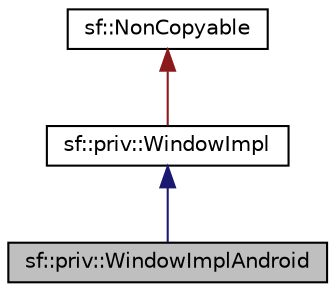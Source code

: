 digraph "sf::priv::WindowImplAndroid"
{
 // LATEX_PDF_SIZE
  edge [fontname="Helvetica",fontsize="10",labelfontname="Helvetica",labelfontsize="10"];
  node [fontname="Helvetica",fontsize="10",shape=record];
  Node1 [label="sf::priv::WindowImplAndroid",height=0.2,width=0.4,color="black", fillcolor="grey75", style="filled", fontcolor="black",tooltip="Android implementation of WindowImpl."];
  Node2 -> Node1 [dir="back",color="midnightblue",fontsize="10",style="solid",fontname="Helvetica"];
  Node2 [label="sf::priv::WindowImpl",height=0.2,width=0.4,color="black", fillcolor="white", style="filled",URL="$df/df8/classsf_1_1priv_1_1WindowImpl.html",tooltip="Abstract base class for OS-specific window implementation."];
  Node3 -> Node2 [dir="back",color="firebrick4",fontsize="10",style="solid",fontname="Helvetica"];
  Node3 [label="sf::NonCopyable",height=0.2,width=0.4,color="black", fillcolor="white", style="filled",URL="$d0/da7/classsf_1_1NonCopyable.html",tooltip="Utility class that makes any derived class non-copyable."];
}
